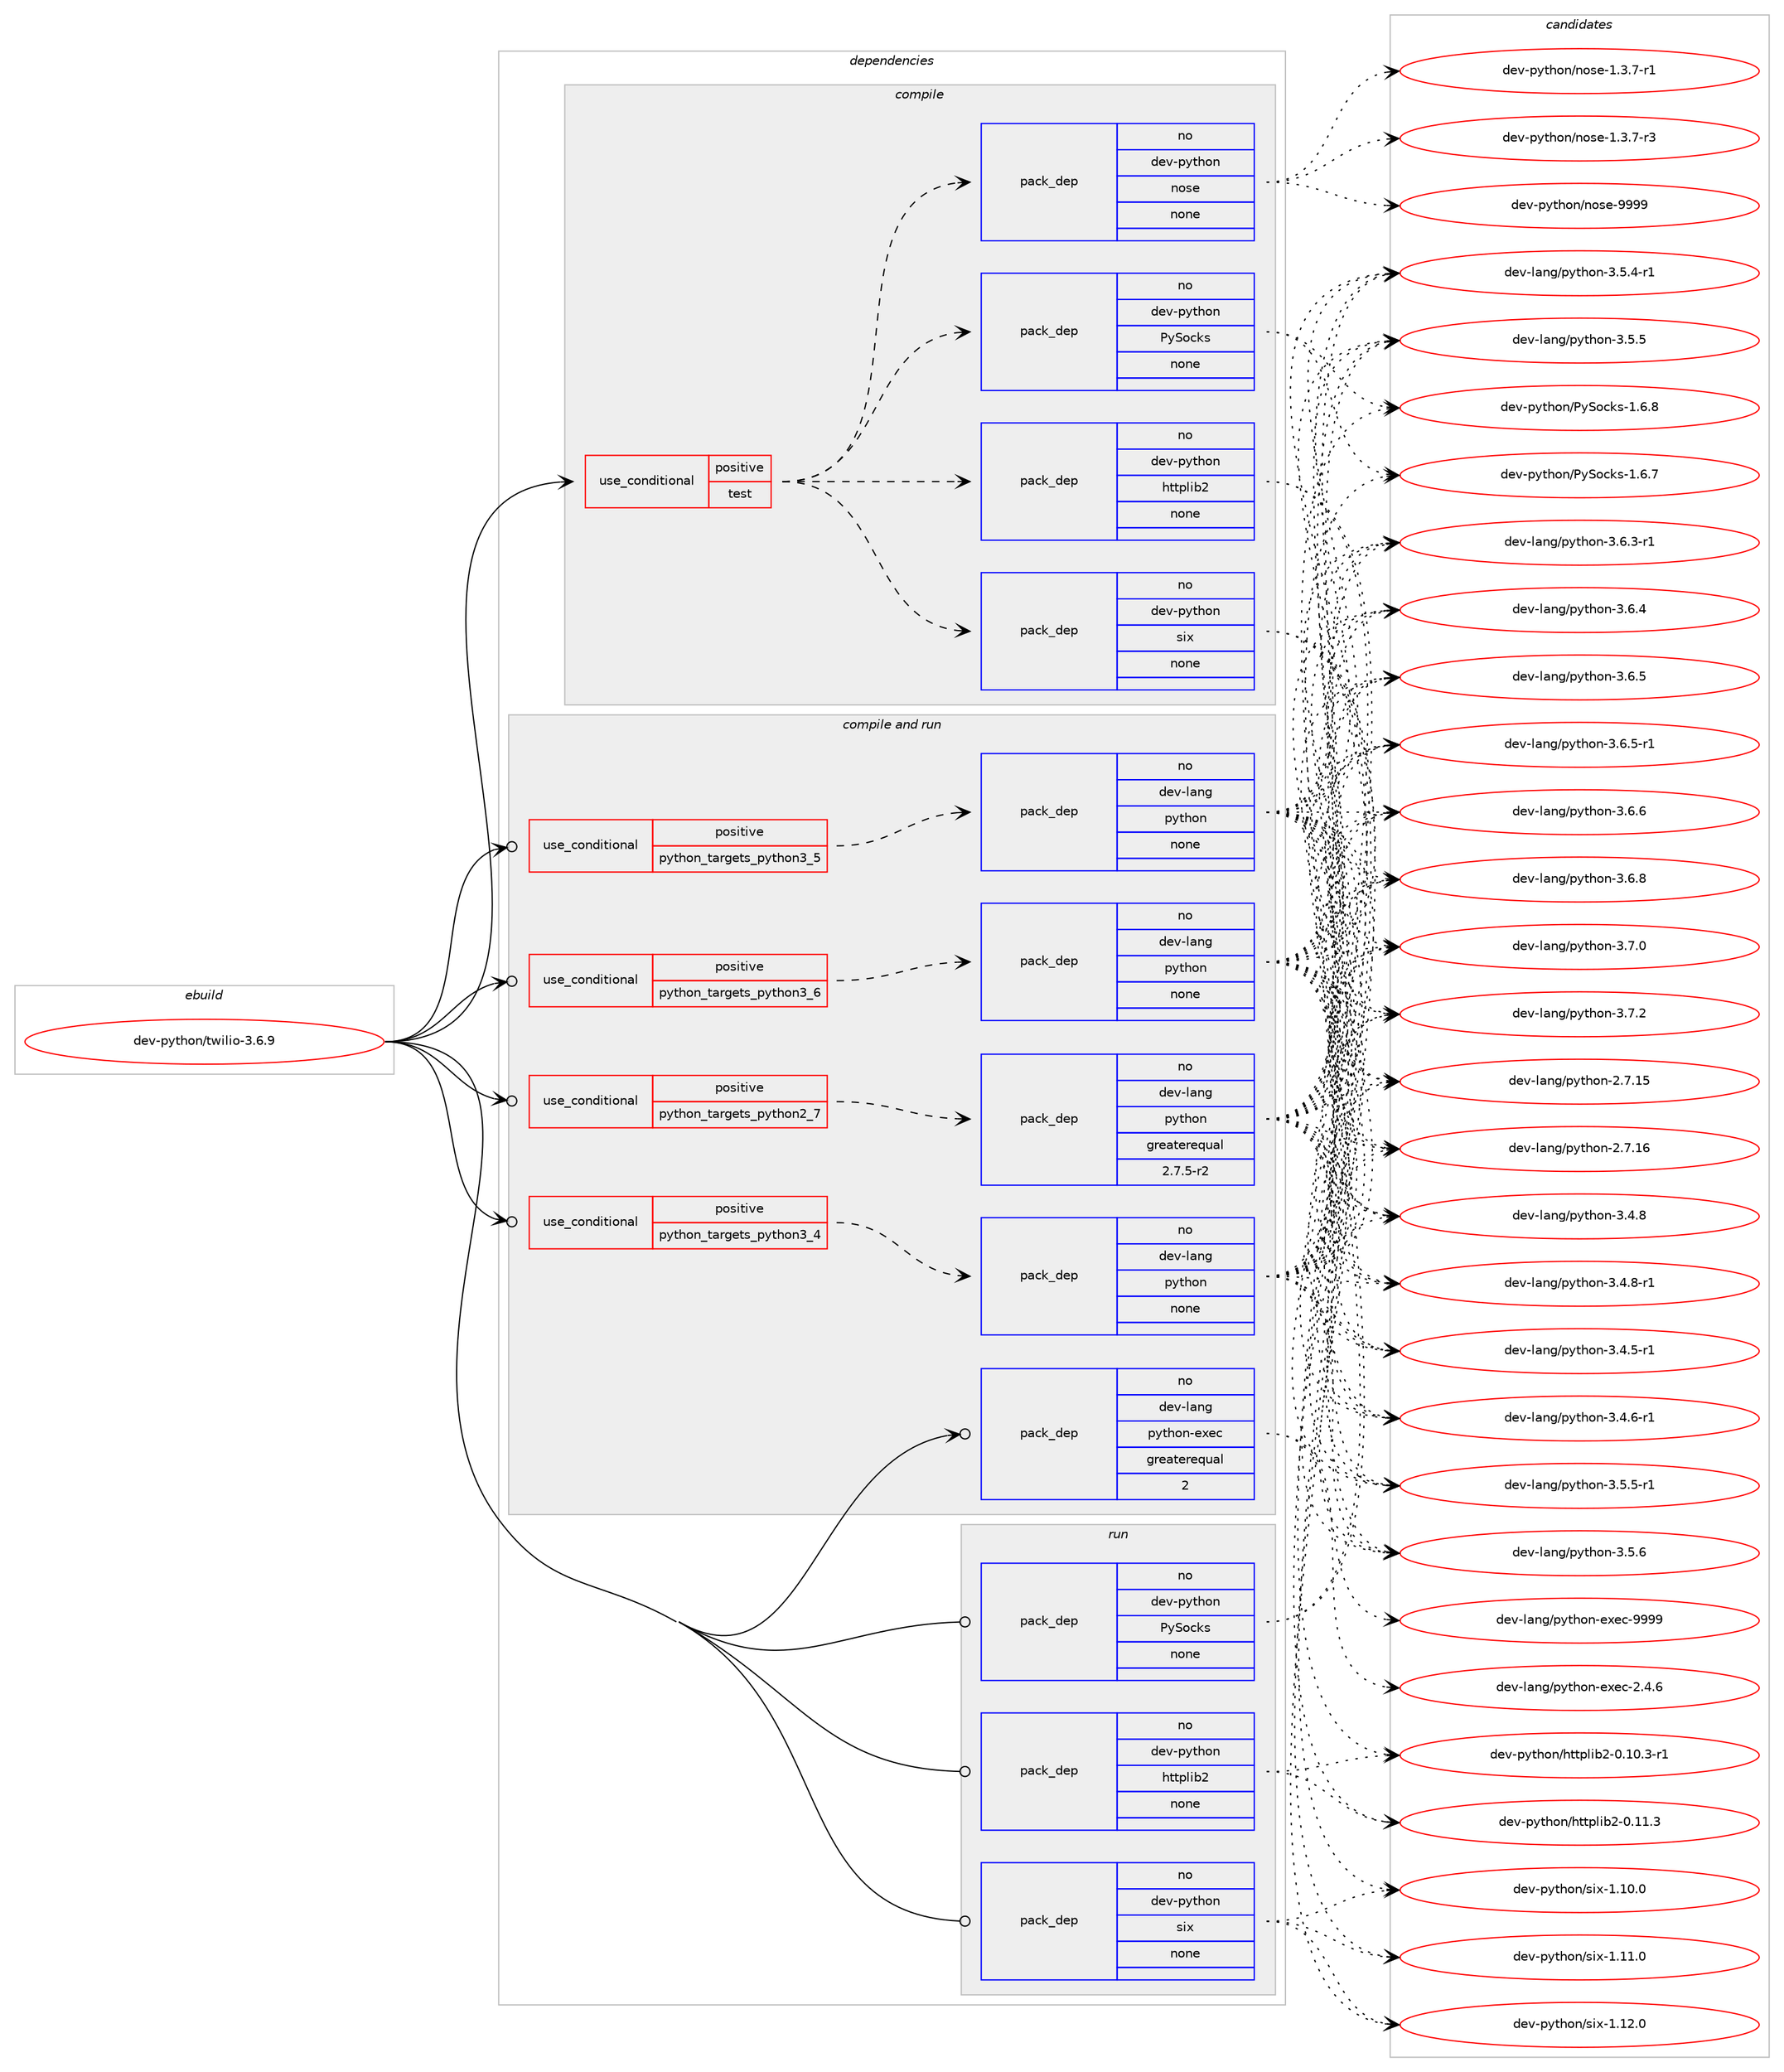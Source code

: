 digraph prolog {

# *************
# Graph options
# *************

newrank=true;
concentrate=true;
compound=true;
graph [rankdir=LR,fontname=Helvetica,fontsize=10,ranksep=1.5];#, ranksep=2.5, nodesep=0.2];
edge  [arrowhead=vee];
node  [fontname=Helvetica,fontsize=10];

# **********
# The ebuild
# **********

subgraph cluster_leftcol {
color=gray;
rank=same;
label=<<i>ebuild</i>>;
id [label="dev-python/twilio-3.6.9", color=red, width=4, href="../dev-python/twilio-3.6.9.svg"];
}

# ****************
# The dependencies
# ****************

subgraph cluster_midcol {
color=gray;
label=<<i>dependencies</i>>;
subgraph cluster_compile {
fillcolor="#eeeeee";
style=filled;
label=<<i>compile</i>>;
subgraph cond386025 {
dependency1445446 [label=<<TABLE BORDER="0" CELLBORDER="1" CELLSPACING="0" CELLPADDING="4"><TR><TD ROWSPAN="3" CELLPADDING="10">use_conditional</TD></TR><TR><TD>positive</TD></TR><TR><TD>test</TD></TR></TABLE>>, shape=none, color=red];
subgraph pack1036058 {
dependency1445447 [label=<<TABLE BORDER="0" CELLBORDER="1" CELLSPACING="0" CELLPADDING="4" WIDTH="220"><TR><TD ROWSPAN="6" CELLPADDING="30">pack_dep</TD></TR><TR><TD WIDTH="110">no</TD></TR><TR><TD>dev-python</TD></TR><TR><TD>six</TD></TR><TR><TD>none</TD></TR><TR><TD></TD></TR></TABLE>>, shape=none, color=blue];
}
dependency1445446:e -> dependency1445447:w [weight=20,style="dashed",arrowhead="vee"];
subgraph pack1036059 {
dependency1445448 [label=<<TABLE BORDER="0" CELLBORDER="1" CELLSPACING="0" CELLPADDING="4" WIDTH="220"><TR><TD ROWSPAN="6" CELLPADDING="30">pack_dep</TD></TR><TR><TD WIDTH="110">no</TD></TR><TR><TD>dev-python</TD></TR><TR><TD>httplib2</TD></TR><TR><TD>none</TD></TR><TR><TD></TD></TR></TABLE>>, shape=none, color=blue];
}
dependency1445446:e -> dependency1445448:w [weight=20,style="dashed",arrowhead="vee"];
subgraph pack1036060 {
dependency1445449 [label=<<TABLE BORDER="0" CELLBORDER="1" CELLSPACING="0" CELLPADDING="4" WIDTH="220"><TR><TD ROWSPAN="6" CELLPADDING="30">pack_dep</TD></TR><TR><TD WIDTH="110">no</TD></TR><TR><TD>dev-python</TD></TR><TR><TD>PySocks</TD></TR><TR><TD>none</TD></TR><TR><TD></TD></TR></TABLE>>, shape=none, color=blue];
}
dependency1445446:e -> dependency1445449:w [weight=20,style="dashed",arrowhead="vee"];
subgraph pack1036061 {
dependency1445450 [label=<<TABLE BORDER="0" CELLBORDER="1" CELLSPACING="0" CELLPADDING="4" WIDTH="220"><TR><TD ROWSPAN="6" CELLPADDING="30">pack_dep</TD></TR><TR><TD WIDTH="110">no</TD></TR><TR><TD>dev-python</TD></TR><TR><TD>nose</TD></TR><TR><TD>none</TD></TR><TR><TD></TD></TR></TABLE>>, shape=none, color=blue];
}
dependency1445446:e -> dependency1445450:w [weight=20,style="dashed",arrowhead="vee"];
}
id:e -> dependency1445446:w [weight=20,style="solid",arrowhead="vee"];
}
subgraph cluster_compileandrun {
fillcolor="#eeeeee";
style=filled;
label=<<i>compile and run</i>>;
subgraph cond386026 {
dependency1445451 [label=<<TABLE BORDER="0" CELLBORDER="1" CELLSPACING="0" CELLPADDING="4"><TR><TD ROWSPAN="3" CELLPADDING="10">use_conditional</TD></TR><TR><TD>positive</TD></TR><TR><TD>python_targets_python2_7</TD></TR></TABLE>>, shape=none, color=red];
subgraph pack1036062 {
dependency1445452 [label=<<TABLE BORDER="0" CELLBORDER="1" CELLSPACING="0" CELLPADDING="4" WIDTH="220"><TR><TD ROWSPAN="6" CELLPADDING="30">pack_dep</TD></TR><TR><TD WIDTH="110">no</TD></TR><TR><TD>dev-lang</TD></TR><TR><TD>python</TD></TR><TR><TD>greaterequal</TD></TR><TR><TD>2.7.5-r2</TD></TR></TABLE>>, shape=none, color=blue];
}
dependency1445451:e -> dependency1445452:w [weight=20,style="dashed",arrowhead="vee"];
}
id:e -> dependency1445451:w [weight=20,style="solid",arrowhead="odotvee"];
subgraph cond386027 {
dependency1445453 [label=<<TABLE BORDER="0" CELLBORDER="1" CELLSPACING="0" CELLPADDING="4"><TR><TD ROWSPAN="3" CELLPADDING="10">use_conditional</TD></TR><TR><TD>positive</TD></TR><TR><TD>python_targets_python3_4</TD></TR></TABLE>>, shape=none, color=red];
subgraph pack1036063 {
dependency1445454 [label=<<TABLE BORDER="0" CELLBORDER="1" CELLSPACING="0" CELLPADDING="4" WIDTH="220"><TR><TD ROWSPAN="6" CELLPADDING="30">pack_dep</TD></TR><TR><TD WIDTH="110">no</TD></TR><TR><TD>dev-lang</TD></TR><TR><TD>python</TD></TR><TR><TD>none</TD></TR><TR><TD></TD></TR></TABLE>>, shape=none, color=blue];
}
dependency1445453:e -> dependency1445454:w [weight=20,style="dashed",arrowhead="vee"];
}
id:e -> dependency1445453:w [weight=20,style="solid",arrowhead="odotvee"];
subgraph cond386028 {
dependency1445455 [label=<<TABLE BORDER="0" CELLBORDER="1" CELLSPACING="0" CELLPADDING="4"><TR><TD ROWSPAN="3" CELLPADDING="10">use_conditional</TD></TR><TR><TD>positive</TD></TR><TR><TD>python_targets_python3_5</TD></TR></TABLE>>, shape=none, color=red];
subgraph pack1036064 {
dependency1445456 [label=<<TABLE BORDER="0" CELLBORDER="1" CELLSPACING="0" CELLPADDING="4" WIDTH="220"><TR><TD ROWSPAN="6" CELLPADDING="30">pack_dep</TD></TR><TR><TD WIDTH="110">no</TD></TR><TR><TD>dev-lang</TD></TR><TR><TD>python</TD></TR><TR><TD>none</TD></TR><TR><TD></TD></TR></TABLE>>, shape=none, color=blue];
}
dependency1445455:e -> dependency1445456:w [weight=20,style="dashed",arrowhead="vee"];
}
id:e -> dependency1445455:w [weight=20,style="solid",arrowhead="odotvee"];
subgraph cond386029 {
dependency1445457 [label=<<TABLE BORDER="0" CELLBORDER="1" CELLSPACING="0" CELLPADDING="4"><TR><TD ROWSPAN="3" CELLPADDING="10">use_conditional</TD></TR><TR><TD>positive</TD></TR><TR><TD>python_targets_python3_6</TD></TR></TABLE>>, shape=none, color=red];
subgraph pack1036065 {
dependency1445458 [label=<<TABLE BORDER="0" CELLBORDER="1" CELLSPACING="0" CELLPADDING="4" WIDTH="220"><TR><TD ROWSPAN="6" CELLPADDING="30">pack_dep</TD></TR><TR><TD WIDTH="110">no</TD></TR><TR><TD>dev-lang</TD></TR><TR><TD>python</TD></TR><TR><TD>none</TD></TR><TR><TD></TD></TR></TABLE>>, shape=none, color=blue];
}
dependency1445457:e -> dependency1445458:w [weight=20,style="dashed",arrowhead="vee"];
}
id:e -> dependency1445457:w [weight=20,style="solid",arrowhead="odotvee"];
subgraph pack1036066 {
dependency1445459 [label=<<TABLE BORDER="0" CELLBORDER="1" CELLSPACING="0" CELLPADDING="4" WIDTH="220"><TR><TD ROWSPAN="6" CELLPADDING="30">pack_dep</TD></TR><TR><TD WIDTH="110">no</TD></TR><TR><TD>dev-lang</TD></TR><TR><TD>python-exec</TD></TR><TR><TD>greaterequal</TD></TR><TR><TD>2</TD></TR></TABLE>>, shape=none, color=blue];
}
id:e -> dependency1445459:w [weight=20,style="solid",arrowhead="odotvee"];
}
subgraph cluster_run {
fillcolor="#eeeeee";
style=filled;
label=<<i>run</i>>;
subgraph pack1036067 {
dependency1445460 [label=<<TABLE BORDER="0" CELLBORDER="1" CELLSPACING="0" CELLPADDING="4" WIDTH="220"><TR><TD ROWSPAN="6" CELLPADDING="30">pack_dep</TD></TR><TR><TD WIDTH="110">no</TD></TR><TR><TD>dev-python</TD></TR><TR><TD>PySocks</TD></TR><TR><TD>none</TD></TR><TR><TD></TD></TR></TABLE>>, shape=none, color=blue];
}
id:e -> dependency1445460:w [weight=20,style="solid",arrowhead="odot"];
subgraph pack1036068 {
dependency1445461 [label=<<TABLE BORDER="0" CELLBORDER="1" CELLSPACING="0" CELLPADDING="4" WIDTH="220"><TR><TD ROWSPAN="6" CELLPADDING="30">pack_dep</TD></TR><TR><TD WIDTH="110">no</TD></TR><TR><TD>dev-python</TD></TR><TR><TD>httplib2</TD></TR><TR><TD>none</TD></TR><TR><TD></TD></TR></TABLE>>, shape=none, color=blue];
}
id:e -> dependency1445461:w [weight=20,style="solid",arrowhead="odot"];
subgraph pack1036069 {
dependency1445462 [label=<<TABLE BORDER="0" CELLBORDER="1" CELLSPACING="0" CELLPADDING="4" WIDTH="220"><TR><TD ROWSPAN="6" CELLPADDING="30">pack_dep</TD></TR><TR><TD WIDTH="110">no</TD></TR><TR><TD>dev-python</TD></TR><TR><TD>six</TD></TR><TR><TD>none</TD></TR><TR><TD></TD></TR></TABLE>>, shape=none, color=blue];
}
id:e -> dependency1445462:w [weight=20,style="solid",arrowhead="odot"];
}
}

# **************
# The candidates
# **************

subgraph cluster_choices {
rank=same;
color=gray;
label=<<i>candidates</i>>;

subgraph choice1036058 {
color=black;
nodesep=1;
choice100101118451121211161041111104711510512045494649484648 [label="dev-python/six-1.10.0", color=red, width=4,href="../dev-python/six-1.10.0.svg"];
choice100101118451121211161041111104711510512045494649494648 [label="dev-python/six-1.11.0", color=red, width=4,href="../dev-python/six-1.11.0.svg"];
choice100101118451121211161041111104711510512045494649504648 [label="dev-python/six-1.12.0", color=red, width=4,href="../dev-python/six-1.12.0.svg"];
dependency1445447:e -> choice100101118451121211161041111104711510512045494649484648:w [style=dotted,weight="100"];
dependency1445447:e -> choice100101118451121211161041111104711510512045494649494648:w [style=dotted,weight="100"];
dependency1445447:e -> choice100101118451121211161041111104711510512045494649504648:w [style=dotted,weight="100"];
}
subgraph choice1036059 {
color=black;
nodesep=1;
choice10010111845112121116104111110471041161161121081059850454846494846514511449 [label="dev-python/httplib2-0.10.3-r1", color=red, width=4,href="../dev-python/httplib2-0.10.3-r1.svg"];
choice1001011184511212111610411111047104116116112108105985045484649494651 [label="dev-python/httplib2-0.11.3", color=red, width=4,href="../dev-python/httplib2-0.11.3.svg"];
dependency1445448:e -> choice10010111845112121116104111110471041161161121081059850454846494846514511449:w [style=dotted,weight="100"];
dependency1445448:e -> choice1001011184511212111610411111047104116116112108105985045484649494651:w [style=dotted,weight="100"];
}
subgraph choice1036060 {
color=black;
nodesep=1;
choice1001011184511212111610411111047801218311199107115454946544655 [label="dev-python/PySocks-1.6.7", color=red, width=4,href="../dev-python/PySocks-1.6.7.svg"];
choice1001011184511212111610411111047801218311199107115454946544656 [label="dev-python/PySocks-1.6.8", color=red, width=4,href="../dev-python/PySocks-1.6.8.svg"];
dependency1445449:e -> choice1001011184511212111610411111047801218311199107115454946544655:w [style=dotted,weight="100"];
dependency1445449:e -> choice1001011184511212111610411111047801218311199107115454946544656:w [style=dotted,weight="100"];
}
subgraph choice1036061 {
color=black;
nodesep=1;
choice10010111845112121116104111110471101111151014549465146554511449 [label="dev-python/nose-1.3.7-r1", color=red, width=4,href="../dev-python/nose-1.3.7-r1.svg"];
choice10010111845112121116104111110471101111151014549465146554511451 [label="dev-python/nose-1.3.7-r3", color=red, width=4,href="../dev-python/nose-1.3.7-r3.svg"];
choice10010111845112121116104111110471101111151014557575757 [label="dev-python/nose-9999", color=red, width=4,href="../dev-python/nose-9999.svg"];
dependency1445450:e -> choice10010111845112121116104111110471101111151014549465146554511449:w [style=dotted,weight="100"];
dependency1445450:e -> choice10010111845112121116104111110471101111151014549465146554511451:w [style=dotted,weight="100"];
dependency1445450:e -> choice10010111845112121116104111110471101111151014557575757:w [style=dotted,weight="100"];
}
subgraph choice1036062 {
color=black;
nodesep=1;
choice10010111845108971101034711212111610411111045504655464953 [label="dev-lang/python-2.7.15", color=red, width=4,href="../dev-lang/python-2.7.15.svg"];
choice10010111845108971101034711212111610411111045504655464954 [label="dev-lang/python-2.7.16", color=red, width=4,href="../dev-lang/python-2.7.16.svg"];
choice1001011184510897110103471121211161041111104551465246534511449 [label="dev-lang/python-3.4.5-r1", color=red, width=4,href="../dev-lang/python-3.4.5-r1.svg"];
choice1001011184510897110103471121211161041111104551465246544511449 [label="dev-lang/python-3.4.6-r1", color=red, width=4,href="../dev-lang/python-3.4.6-r1.svg"];
choice100101118451089711010347112121116104111110455146524656 [label="dev-lang/python-3.4.8", color=red, width=4,href="../dev-lang/python-3.4.8.svg"];
choice1001011184510897110103471121211161041111104551465246564511449 [label="dev-lang/python-3.4.8-r1", color=red, width=4,href="../dev-lang/python-3.4.8-r1.svg"];
choice1001011184510897110103471121211161041111104551465346524511449 [label="dev-lang/python-3.5.4-r1", color=red, width=4,href="../dev-lang/python-3.5.4-r1.svg"];
choice100101118451089711010347112121116104111110455146534653 [label="dev-lang/python-3.5.5", color=red, width=4,href="../dev-lang/python-3.5.5.svg"];
choice1001011184510897110103471121211161041111104551465346534511449 [label="dev-lang/python-3.5.5-r1", color=red, width=4,href="../dev-lang/python-3.5.5-r1.svg"];
choice100101118451089711010347112121116104111110455146534654 [label="dev-lang/python-3.5.6", color=red, width=4,href="../dev-lang/python-3.5.6.svg"];
choice1001011184510897110103471121211161041111104551465446514511449 [label="dev-lang/python-3.6.3-r1", color=red, width=4,href="../dev-lang/python-3.6.3-r1.svg"];
choice100101118451089711010347112121116104111110455146544652 [label="dev-lang/python-3.6.4", color=red, width=4,href="../dev-lang/python-3.6.4.svg"];
choice100101118451089711010347112121116104111110455146544653 [label="dev-lang/python-3.6.5", color=red, width=4,href="../dev-lang/python-3.6.5.svg"];
choice1001011184510897110103471121211161041111104551465446534511449 [label="dev-lang/python-3.6.5-r1", color=red, width=4,href="../dev-lang/python-3.6.5-r1.svg"];
choice100101118451089711010347112121116104111110455146544654 [label="dev-lang/python-3.6.6", color=red, width=4,href="../dev-lang/python-3.6.6.svg"];
choice100101118451089711010347112121116104111110455146544656 [label="dev-lang/python-3.6.8", color=red, width=4,href="../dev-lang/python-3.6.8.svg"];
choice100101118451089711010347112121116104111110455146554648 [label="dev-lang/python-3.7.0", color=red, width=4,href="../dev-lang/python-3.7.0.svg"];
choice100101118451089711010347112121116104111110455146554650 [label="dev-lang/python-3.7.2", color=red, width=4,href="../dev-lang/python-3.7.2.svg"];
dependency1445452:e -> choice10010111845108971101034711212111610411111045504655464953:w [style=dotted,weight="100"];
dependency1445452:e -> choice10010111845108971101034711212111610411111045504655464954:w [style=dotted,weight="100"];
dependency1445452:e -> choice1001011184510897110103471121211161041111104551465246534511449:w [style=dotted,weight="100"];
dependency1445452:e -> choice1001011184510897110103471121211161041111104551465246544511449:w [style=dotted,weight="100"];
dependency1445452:e -> choice100101118451089711010347112121116104111110455146524656:w [style=dotted,weight="100"];
dependency1445452:e -> choice1001011184510897110103471121211161041111104551465246564511449:w [style=dotted,weight="100"];
dependency1445452:e -> choice1001011184510897110103471121211161041111104551465346524511449:w [style=dotted,weight="100"];
dependency1445452:e -> choice100101118451089711010347112121116104111110455146534653:w [style=dotted,weight="100"];
dependency1445452:e -> choice1001011184510897110103471121211161041111104551465346534511449:w [style=dotted,weight="100"];
dependency1445452:e -> choice100101118451089711010347112121116104111110455146534654:w [style=dotted,weight="100"];
dependency1445452:e -> choice1001011184510897110103471121211161041111104551465446514511449:w [style=dotted,weight="100"];
dependency1445452:e -> choice100101118451089711010347112121116104111110455146544652:w [style=dotted,weight="100"];
dependency1445452:e -> choice100101118451089711010347112121116104111110455146544653:w [style=dotted,weight="100"];
dependency1445452:e -> choice1001011184510897110103471121211161041111104551465446534511449:w [style=dotted,weight="100"];
dependency1445452:e -> choice100101118451089711010347112121116104111110455146544654:w [style=dotted,weight="100"];
dependency1445452:e -> choice100101118451089711010347112121116104111110455146544656:w [style=dotted,weight="100"];
dependency1445452:e -> choice100101118451089711010347112121116104111110455146554648:w [style=dotted,weight="100"];
dependency1445452:e -> choice100101118451089711010347112121116104111110455146554650:w [style=dotted,weight="100"];
}
subgraph choice1036063 {
color=black;
nodesep=1;
choice10010111845108971101034711212111610411111045504655464953 [label="dev-lang/python-2.7.15", color=red, width=4,href="../dev-lang/python-2.7.15.svg"];
choice10010111845108971101034711212111610411111045504655464954 [label="dev-lang/python-2.7.16", color=red, width=4,href="../dev-lang/python-2.7.16.svg"];
choice1001011184510897110103471121211161041111104551465246534511449 [label="dev-lang/python-3.4.5-r1", color=red, width=4,href="../dev-lang/python-3.4.5-r1.svg"];
choice1001011184510897110103471121211161041111104551465246544511449 [label="dev-lang/python-3.4.6-r1", color=red, width=4,href="../dev-lang/python-3.4.6-r1.svg"];
choice100101118451089711010347112121116104111110455146524656 [label="dev-lang/python-3.4.8", color=red, width=4,href="../dev-lang/python-3.4.8.svg"];
choice1001011184510897110103471121211161041111104551465246564511449 [label="dev-lang/python-3.4.8-r1", color=red, width=4,href="../dev-lang/python-3.4.8-r1.svg"];
choice1001011184510897110103471121211161041111104551465346524511449 [label="dev-lang/python-3.5.4-r1", color=red, width=4,href="../dev-lang/python-3.5.4-r1.svg"];
choice100101118451089711010347112121116104111110455146534653 [label="dev-lang/python-3.5.5", color=red, width=4,href="../dev-lang/python-3.5.5.svg"];
choice1001011184510897110103471121211161041111104551465346534511449 [label="dev-lang/python-3.5.5-r1", color=red, width=4,href="../dev-lang/python-3.5.5-r1.svg"];
choice100101118451089711010347112121116104111110455146534654 [label="dev-lang/python-3.5.6", color=red, width=4,href="../dev-lang/python-3.5.6.svg"];
choice1001011184510897110103471121211161041111104551465446514511449 [label="dev-lang/python-3.6.3-r1", color=red, width=4,href="../dev-lang/python-3.6.3-r1.svg"];
choice100101118451089711010347112121116104111110455146544652 [label="dev-lang/python-3.6.4", color=red, width=4,href="../dev-lang/python-3.6.4.svg"];
choice100101118451089711010347112121116104111110455146544653 [label="dev-lang/python-3.6.5", color=red, width=4,href="../dev-lang/python-3.6.5.svg"];
choice1001011184510897110103471121211161041111104551465446534511449 [label="dev-lang/python-3.6.5-r1", color=red, width=4,href="../dev-lang/python-3.6.5-r1.svg"];
choice100101118451089711010347112121116104111110455146544654 [label="dev-lang/python-3.6.6", color=red, width=4,href="../dev-lang/python-3.6.6.svg"];
choice100101118451089711010347112121116104111110455146544656 [label="dev-lang/python-3.6.8", color=red, width=4,href="../dev-lang/python-3.6.8.svg"];
choice100101118451089711010347112121116104111110455146554648 [label="dev-lang/python-3.7.0", color=red, width=4,href="../dev-lang/python-3.7.0.svg"];
choice100101118451089711010347112121116104111110455146554650 [label="dev-lang/python-3.7.2", color=red, width=4,href="../dev-lang/python-3.7.2.svg"];
dependency1445454:e -> choice10010111845108971101034711212111610411111045504655464953:w [style=dotted,weight="100"];
dependency1445454:e -> choice10010111845108971101034711212111610411111045504655464954:w [style=dotted,weight="100"];
dependency1445454:e -> choice1001011184510897110103471121211161041111104551465246534511449:w [style=dotted,weight="100"];
dependency1445454:e -> choice1001011184510897110103471121211161041111104551465246544511449:w [style=dotted,weight="100"];
dependency1445454:e -> choice100101118451089711010347112121116104111110455146524656:w [style=dotted,weight="100"];
dependency1445454:e -> choice1001011184510897110103471121211161041111104551465246564511449:w [style=dotted,weight="100"];
dependency1445454:e -> choice1001011184510897110103471121211161041111104551465346524511449:w [style=dotted,weight="100"];
dependency1445454:e -> choice100101118451089711010347112121116104111110455146534653:w [style=dotted,weight="100"];
dependency1445454:e -> choice1001011184510897110103471121211161041111104551465346534511449:w [style=dotted,weight="100"];
dependency1445454:e -> choice100101118451089711010347112121116104111110455146534654:w [style=dotted,weight="100"];
dependency1445454:e -> choice1001011184510897110103471121211161041111104551465446514511449:w [style=dotted,weight="100"];
dependency1445454:e -> choice100101118451089711010347112121116104111110455146544652:w [style=dotted,weight="100"];
dependency1445454:e -> choice100101118451089711010347112121116104111110455146544653:w [style=dotted,weight="100"];
dependency1445454:e -> choice1001011184510897110103471121211161041111104551465446534511449:w [style=dotted,weight="100"];
dependency1445454:e -> choice100101118451089711010347112121116104111110455146544654:w [style=dotted,weight="100"];
dependency1445454:e -> choice100101118451089711010347112121116104111110455146544656:w [style=dotted,weight="100"];
dependency1445454:e -> choice100101118451089711010347112121116104111110455146554648:w [style=dotted,weight="100"];
dependency1445454:e -> choice100101118451089711010347112121116104111110455146554650:w [style=dotted,weight="100"];
}
subgraph choice1036064 {
color=black;
nodesep=1;
choice10010111845108971101034711212111610411111045504655464953 [label="dev-lang/python-2.7.15", color=red, width=4,href="../dev-lang/python-2.7.15.svg"];
choice10010111845108971101034711212111610411111045504655464954 [label="dev-lang/python-2.7.16", color=red, width=4,href="../dev-lang/python-2.7.16.svg"];
choice1001011184510897110103471121211161041111104551465246534511449 [label="dev-lang/python-3.4.5-r1", color=red, width=4,href="../dev-lang/python-3.4.5-r1.svg"];
choice1001011184510897110103471121211161041111104551465246544511449 [label="dev-lang/python-3.4.6-r1", color=red, width=4,href="../dev-lang/python-3.4.6-r1.svg"];
choice100101118451089711010347112121116104111110455146524656 [label="dev-lang/python-3.4.8", color=red, width=4,href="../dev-lang/python-3.4.8.svg"];
choice1001011184510897110103471121211161041111104551465246564511449 [label="dev-lang/python-3.4.8-r1", color=red, width=4,href="../dev-lang/python-3.4.8-r1.svg"];
choice1001011184510897110103471121211161041111104551465346524511449 [label="dev-lang/python-3.5.4-r1", color=red, width=4,href="../dev-lang/python-3.5.4-r1.svg"];
choice100101118451089711010347112121116104111110455146534653 [label="dev-lang/python-3.5.5", color=red, width=4,href="../dev-lang/python-3.5.5.svg"];
choice1001011184510897110103471121211161041111104551465346534511449 [label="dev-lang/python-3.5.5-r1", color=red, width=4,href="../dev-lang/python-3.5.5-r1.svg"];
choice100101118451089711010347112121116104111110455146534654 [label="dev-lang/python-3.5.6", color=red, width=4,href="../dev-lang/python-3.5.6.svg"];
choice1001011184510897110103471121211161041111104551465446514511449 [label="dev-lang/python-3.6.3-r1", color=red, width=4,href="../dev-lang/python-3.6.3-r1.svg"];
choice100101118451089711010347112121116104111110455146544652 [label="dev-lang/python-3.6.4", color=red, width=4,href="../dev-lang/python-3.6.4.svg"];
choice100101118451089711010347112121116104111110455146544653 [label="dev-lang/python-3.6.5", color=red, width=4,href="../dev-lang/python-3.6.5.svg"];
choice1001011184510897110103471121211161041111104551465446534511449 [label="dev-lang/python-3.6.5-r1", color=red, width=4,href="../dev-lang/python-3.6.5-r1.svg"];
choice100101118451089711010347112121116104111110455146544654 [label="dev-lang/python-3.6.6", color=red, width=4,href="../dev-lang/python-3.6.6.svg"];
choice100101118451089711010347112121116104111110455146544656 [label="dev-lang/python-3.6.8", color=red, width=4,href="../dev-lang/python-3.6.8.svg"];
choice100101118451089711010347112121116104111110455146554648 [label="dev-lang/python-3.7.0", color=red, width=4,href="../dev-lang/python-3.7.0.svg"];
choice100101118451089711010347112121116104111110455146554650 [label="dev-lang/python-3.7.2", color=red, width=4,href="../dev-lang/python-3.7.2.svg"];
dependency1445456:e -> choice10010111845108971101034711212111610411111045504655464953:w [style=dotted,weight="100"];
dependency1445456:e -> choice10010111845108971101034711212111610411111045504655464954:w [style=dotted,weight="100"];
dependency1445456:e -> choice1001011184510897110103471121211161041111104551465246534511449:w [style=dotted,weight="100"];
dependency1445456:e -> choice1001011184510897110103471121211161041111104551465246544511449:w [style=dotted,weight="100"];
dependency1445456:e -> choice100101118451089711010347112121116104111110455146524656:w [style=dotted,weight="100"];
dependency1445456:e -> choice1001011184510897110103471121211161041111104551465246564511449:w [style=dotted,weight="100"];
dependency1445456:e -> choice1001011184510897110103471121211161041111104551465346524511449:w [style=dotted,weight="100"];
dependency1445456:e -> choice100101118451089711010347112121116104111110455146534653:w [style=dotted,weight="100"];
dependency1445456:e -> choice1001011184510897110103471121211161041111104551465346534511449:w [style=dotted,weight="100"];
dependency1445456:e -> choice100101118451089711010347112121116104111110455146534654:w [style=dotted,weight="100"];
dependency1445456:e -> choice1001011184510897110103471121211161041111104551465446514511449:w [style=dotted,weight="100"];
dependency1445456:e -> choice100101118451089711010347112121116104111110455146544652:w [style=dotted,weight="100"];
dependency1445456:e -> choice100101118451089711010347112121116104111110455146544653:w [style=dotted,weight="100"];
dependency1445456:e -> choice1001011184510897110103471121211161041111104551465446534511449:w [style=dotted,weight="100"];
dependency1445456:e -> choice100101118451089711010347112121116104111110455146544654:w [style=dotted,weight="100"];
dependency1445456:e -> choice100101118451089711010347112121116104111110455146544656:w [style=dotted,weight="100"];
dependency1445456:e -> choice100101118451089711010347112121116104111110455146554648:w [style=dotted,weight="100"];
dependency1445456:e -> choice100101118451089711010347112121116104111110455146554650:w [style=dotted,weight="100"];
}
subgraph choice1036065 {
color=black;
nodesep=1;
choice10010111845108971101034711212111610411111045504655464953 [label="dev-lang/python-2.7.15", color=red, width=4,href="../dev-lang/python-2.7.15.svg"];
choice10010111845108971101034711212111610411111045504655464954 [label="dev-lang/python-2.7.16", color=red, width=4,href="../dev-lang/python-2.7.16.svg"];
choice1001011184510897110103471121211161041111104551465246534511449 [label="dev-lang/python-3.4.5-r1", color=red, width=4,href="../dev-lang/python-3.4.5-r1.svg"];
choice1001011184510897110103471121211161041111104551465246544511449 [label="dev-lang/python-3.4.6-r1", color=red, width=4,href="../dev-lang/python-3.4.6-r1.svg"];
choice100101118451089711010347112121116104111110455146524656 [label="dev-lang/python-3.4.8", color=red, width=4,href="../dev-lang/python-3.4.8.svg"];
choice1001011184510897110103471121211161041111104551465246564511449 [label="dev-lang/python-3.4.8-r1", color=red, width=4,href="../dev-lang/python-3.4.8-r1.svg"];
choice1001011184510897110103471121211161041111104551465346524511449 [label="dev-lang/python-3.5.4-r1", color=red, width=4,href="../dev-lang/python-3.5.4-r1.svg"];
choice100101118451089711010347112121116104111110455146534653 [label="dev-lang/python-3.5.5", color=red, width=4,href="../dev-lang/python-3.5.5.svg"];
choice1001011184510897110103471121211161041111104551465346534511449 [label="dev-lang/python-3.5.5-r1", color=red, width=4,href="../dev-lang/python-3.5.5-r1.svg"];
choice100101118451089711010347112121116104111110455146534654 [label="dev-lang/python-3.5.6", color=red, width=4,href="../dev-lang/python-3.5.6.svg"];
choice1001011184510897110103471121211161041111104551465446514511449 [label="dev-lang/python-3.6.3-r1", color=red, width=4,href="../dev-lang/python-3.6.3-r1.svg"];
choice100101118451089711010347112121116104111110455146544652 [label="dev-lang/python-3.6.4", color=red, width=4,href="../dev-lang/python-3.6.4.svg"];
choice100101118451089711010347112121116104111110455146544653 [label="dev-lang/python-3.6.5", color=red, width=4,href="../dev-lang/python-3.6.5.svg"];
choice1001011184510897110103471121211161041111104551465446534511449 [label="dev-lang/python-3.6.5-r1", color=red, width=4,href="../dev-lang/python-3.6.5-r1.svg"];
choice100101118451089711010347112121116104111110455146544654 [label="dev-lang/python-3.6.6", color=red, width=4,href="../dev-lang/python-3.6.6.svg"];
choice100101118451089711010347112121116104111110455146544656 [label="dev-lang/python-3.6.8", color=red, width=4,href="../dev-lang/python-3.6.8.svg"];
choice100101118451089711010347112121116104111110455146554648 [label="dev-lang/python-3.7.0", color=red, width=4,href="../dev-lang/python-3.7.0.svg"];
choice100101118451089711010347112121116104111110455146554650 [label="dev-lang/python-3.7.2", color=red, width=4,href="../dev-lang/python-3.7.2.svg"];
dependency1445458:e -> choice10010111845108971101034711212111610411111045504655464953:w [style=dotted,weight="100"];
dependency1445458:e -> choice10010111845108971101034711212111610411111045504655464954:w [style=dotted,weight="100"];
dependency1445458:e -> choice1001011184510897110103471121211161041111104551465246534511449:w [style=dotted,weight="100"];
dependency1445458:e -> choice1001011184510897110103471121211161041111104551465246544511449:w [style=dotted,weight="100"];
dependency1445458:e -> choice100101118451089711010347112121116104111110455146524656:w [style=dotted,weight="100"];
dependency1445458:e -> choice1001011184510897110103471121211161041111104551465246564511449:w [style=dotted,weight="100"];
dependency1445458:e -> choice1001011184510897110103471121211161041111104551465346524511449:w [style=dotted,weight="100"];
dependency1445458:e -> choice100101118451089711010347112121116104111110455146534653:w [style=dotted,weight="100"];
dependency1445458:e -> choice1001011184510897110103471121211161041111104551465346534511449:w [style=dotted,weight="100"];
dependency1445458:e -> choice100101118451089711010347112121116104111110455146534654:w [style=dotted,weight="100"];
dependency1445458:e -> choice1001011184510897110103471121211161041111104551465446514511449:w [style=dotted,weight="100"];
dependency1445458:e -> choice100101118451089711010347112121116104111110455146544652:w [style=dotted,weight="100"];
dependency1445458:e -> choice100101118451089711010347112121116104111110455146544653:w [style=dotted,weight="100"];
dependency1445458:e -> choice1001011184510897110103471121211161041111104551465446534511449:w [style=dotted,weight="100"];
dependency1445458:e -> choice100101118451089711010347112121116104111110455146544654:w [style=dotted,weight="100"];
dependency1445458:e -> choice100101118451089711010347112121116104111110455146544656:w [style=dotted,weight="100"];
dependency1445458:e -> choice100101118451089711010347112121116104111110455146554648:w [style=dotted,weight="100"];
dependency1445458:e -> choice100101118451089711010347112121116104111110455146554650:w [style=dotted,weight="100"];
}
subgraph choice1036066 {
color=black;
nodesep=1;
choice1001011184510897110103471121211161041111104510112010199455046524654 [label="dev-lang/python-exec-2.4.6", color=red, width=4,href="../dev-lang/python-exec-2.4.6.svg"];
choice10010111845108971101034711212111610411111045101120101994557575757 [label="dev-lang/python-exec-9999", color=red, width=4,href="../dev-lang/python-exec-9999.svg"];
dependency1445459:e -> choice1001011184510897110103471121211161041111104510112010199455046524654:w [style=dotted,weight="100"];
dependency1445459:e -> choice10010111845108971101034711212111610411111045101120101994557575757:w [style=dotted,weight="100"];
}
subgraph choice1036067 {
color=black;
nodesep=1;
choice1001011184511212111610411111047801218311199107115454946544655 [label="dev-python/PySocks-1.6.7", color=red, width=4,href="../dev-python/PySocks-1.6.7.svg"];
choice1001011184511212111610411111047801218311199107115454946544656 [label="dev-python/PySocks-1.6.8", color=red, width=4,href="../dev-python/PySocks-1.6.8.svg"];
dependency1445460:e -> choice1001011184511212111610411111047801218311199107115454946544655:w [style=dotted,weight="100"];
dependency1445460:e -> choice1001011184511212111610411111047801218311199107115454946544656:w [style=dotted,weight="100"];
}
subgraph choice1036068 {
color=black;
nodesep=1;
choice10010111845112121116104111110471041161161121081059850454846494846514511449 [label="dev-python/httplib2-0.10.3-r1", color=red, width=4,href="../dev-python/httplib2-0.10.3-r1.svg"];
choice1001011184511212111610411111047104116116112108105985045484649494651 [label="dev-python/httplib2-0.11.3", color=red, width=4,href="../dev-python/httplib2-0.11.3.svg"];
dependency1445461:e -> choice10010111845112121116104111110471041161161121081059850454846494846514511449:w [style=dotted,weight="100"];
dependency1445461:e -> choice1001011184511212111610411111047104116116112108105985045484649494651:w [style=dotted,weight="100"];
}
subgraph choice1036069 {
color=black;
nodesep=1;
choice100101118451121211161041111104711510512045494649484648 [label="dev-python/six-1.10.0", color=red, width=4,href="../dev-python/six-1.10.0.svg"];
choice100101118451121211161041111104711510512045494649494648 [label="dev-python/six-1.11.0", color=red, width=4,href="../dev-python/six-1.11.0.svg"];
choice100101118451121211161041111104711510512045494649504648 [label="dev-python/six-1.12.0", color=red, width=4,href="../dev-python/six-1.12.0.svg"];
dependency1445462:e -> choice100101118451121211161041111104711510512045494649484648:w [style=dotted,weight="100"];
dependency1445462:e -> choice100101118451121211161041111104711510512045494649494648:w [style=dotted,weight="100"];
dependency1445462:e -> choice100101118451121211161041111104711510512045494649504648:w [style=dotted,weight="100"];
}
}

}
